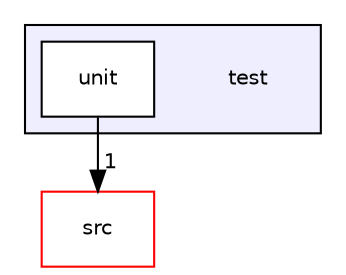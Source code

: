 digraph "test" {
  compound=true
  node [ fontsize="10", fontname="Helvetica"];
  edge [ labelfontsize="10", labelfontname="Helvetica"];
  subgraph clusterdir_13e138d54eb8818da29c3992edef070a {
    graph [ bgcolor="#eeeeff", pencolor="black", label="" URL="dir_13e138d54eb8818da29c3992edef070a.html"];
    dir_13e138d54eb8818da29c3992edef070a [shape=plaintext label="test"];
    dir_6a07fdbc4b50e86806a88566ca8f66e4 [shape=box label="unit" color="black" fillcolor="white" style="filled" URL="dir_6a07fdbc4b50e86806a88566ca8f66e4.html"];
  }
  dir_68267d1309a1af8e8297ef4c3efbcdba [shape=box label="src" fillcolor="white" style="filled" color="red" URL="dir_68267d1309a1af8e8297ef4c3efbcdba.html"];
  dir_6a07fdbc4b50e86806a88566ca8f66e4->dir_68267d1309a1af8e8297ef4c3efbcdba [headlabel="1", labeldistance=1.5 headhref="dir_000009_000000.html"];
}
